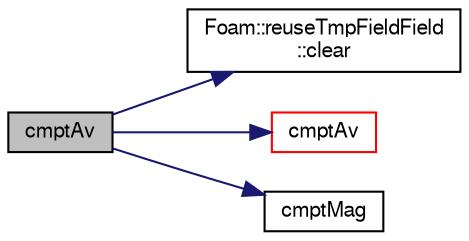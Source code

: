 digraph "cmptAv"
{
  bgcolor="transparent";
  edge [fontname="FreeSans",fontsize="10",labelfontname="FreeSans",labelfontsize="10"];
  node [fontname="FreeSans",fontsize="10",shape=record];
  rankdir="LR";
  Node64691 [label="cmptAv",height=0.2,width=0.4,color="black", fillcolor="grey75", style="filled", fontcolor="black"];
  Node64691 -> Node64692 [color="midnightblue",fontsize="10",style="solid",fontname="FreeSans"];
  Node64692 [label="Foam::reuseTmpFieldField\l::clear",height=0.2,width=0.4,color="black",URL="$a26426.html#a2bd1992336e2c45d6656ab33bad6f9d7"];
  Node64691 -> Node64693 [color="midnightblue",fontsize="10",style="solid",fontname="FreeSans"];
  Node64693 [label="cmptAv",height=0.2,width=0.4,color="red",URL="$a21124.html#a7af056d5acb329854c78eb3267468c11"];
  Node64691 -> Node64700 [color="midnightblue",fontsize="10",style="solid",fontname="FreeSans"];
  Node64700 [label="cmptMag",height=0.2,width=0.4,color="black",URL="$a21124.html#acf2383c8a0a1d5fef3eb5255b950229d"];
}
